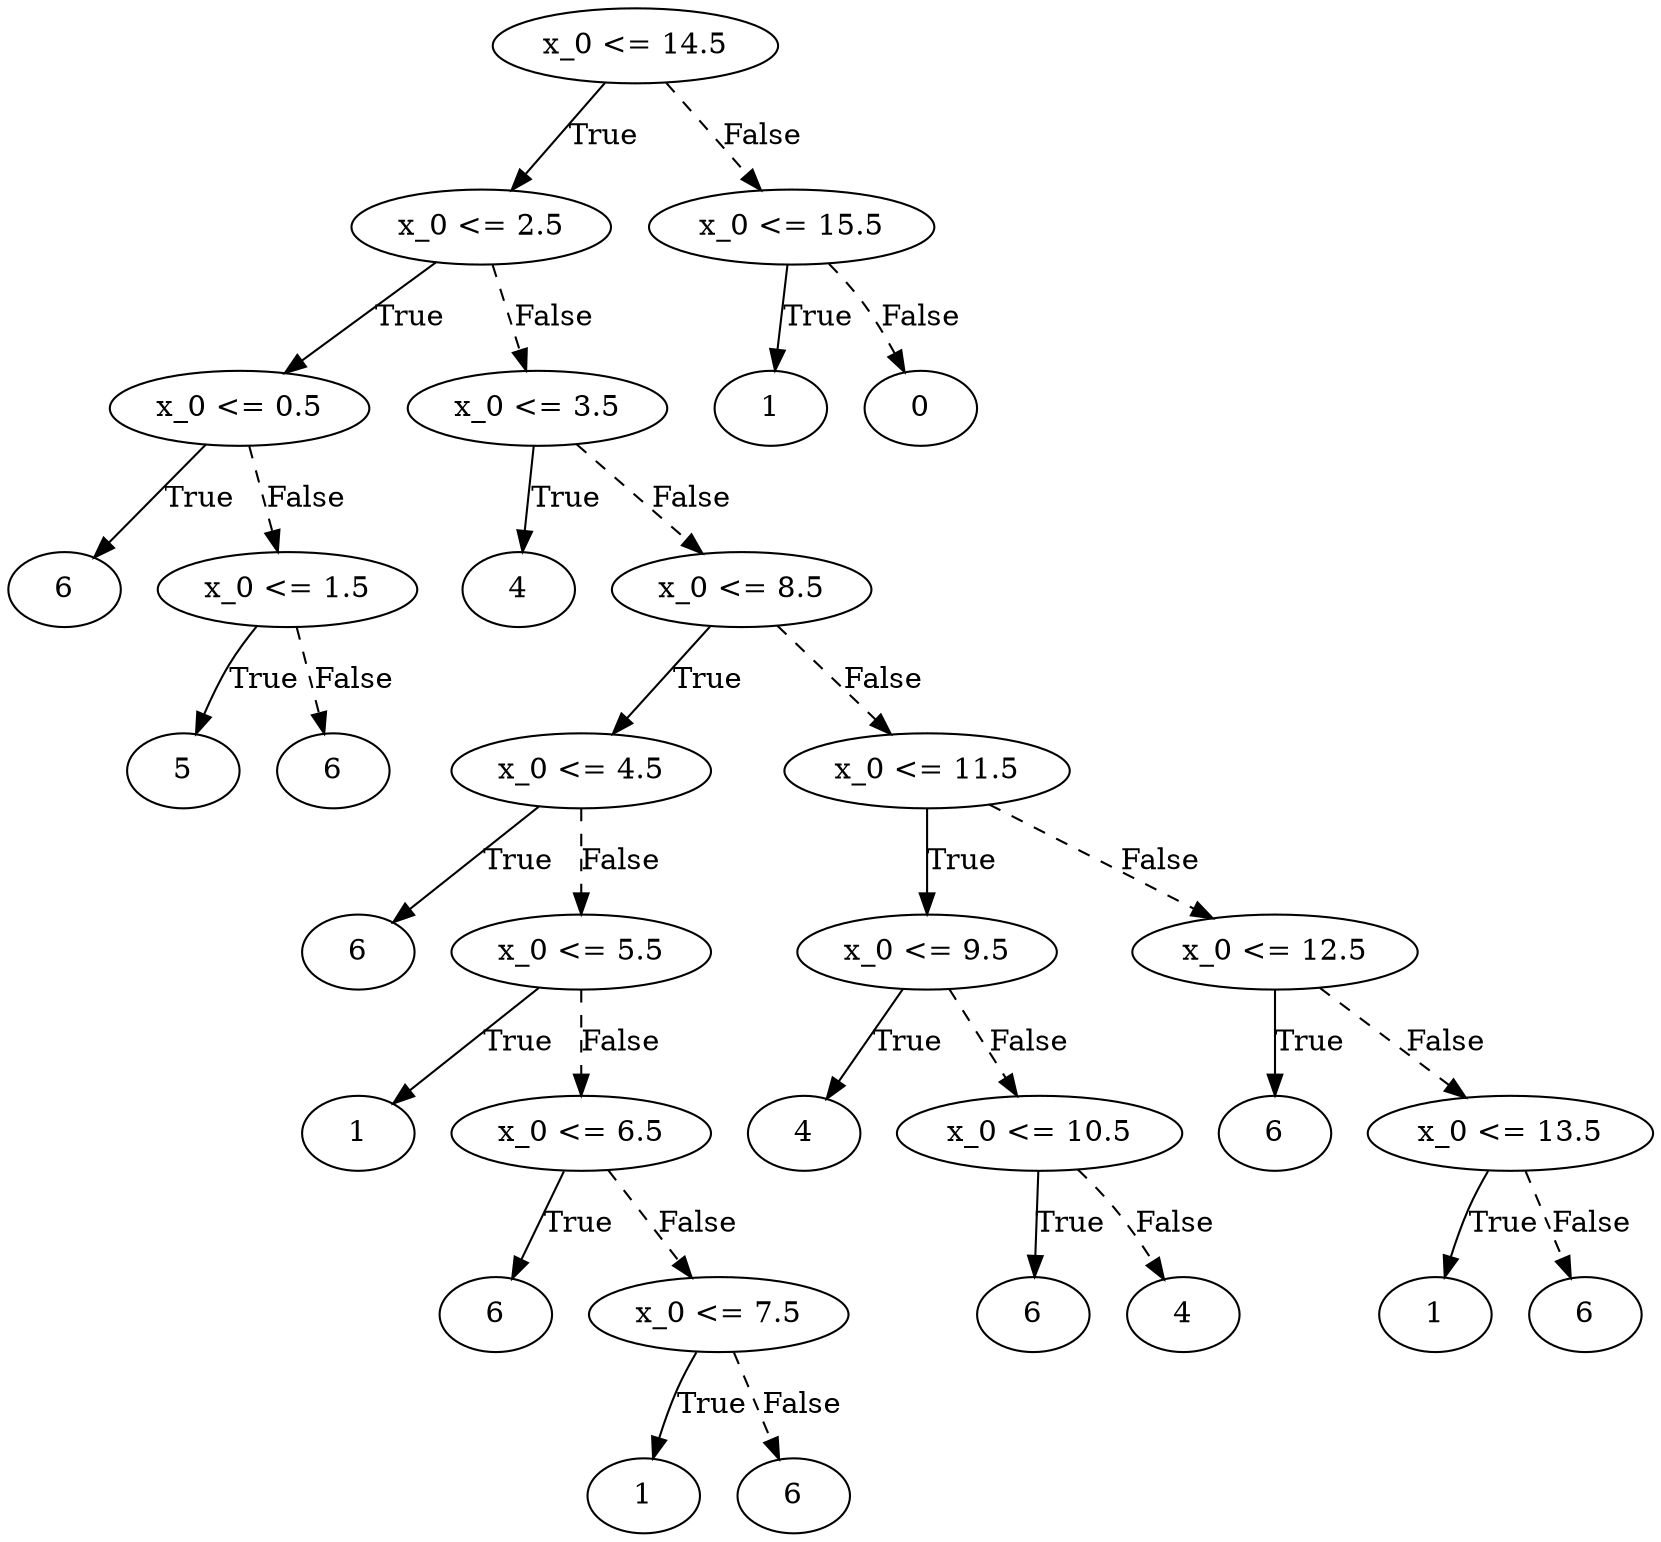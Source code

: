 digraph {
0 [label="x_0 <= 14.5"];
1 [label="x_0 <= 2.5"];
2 [label="x_0 <= 0.5"];
3 [label="6"];
2 -> 3 [label="True"];
4 [label="x_0 <= 1.5"];
5 [label="5"];
4 -> 5 [label="True"];
6 [label="6"];
4 -> 6 [style="dashed", label="False"];
2 -> 4 [style="dashed", label="False"];
1 -> 2 [label="True"];
7 [label="x_0 <= 3.5"];
8 [label="4"];
7 -> 8 [label="True"];
9 [label="x_0 <= 8.5"];
10 [label="x_0 <= 4.5"];
11 [label="6"];
10 -> 11 [label="True"];
12 [label="x_0 <= 5.5"];
13 [label="1"];
12 -> 13 [label="True"];
14 [label="x_0 <= 6.5"];
15 [label="6"];
14 -> 15 [label="True"];
16 [label="x_0 <= 7.5"];
17 [label="1"];
16 -> 17 [label="True"];
18 [label="6"];
16 -> 18 [style="dashed", label="False"];
14 -> 16 [style="dashed", label="False"];
12 -> 14 [style="dashed", label="False"];
10 -> 12 [style="dashed", label="False"];
9 -> 10 [label="True"];
19 [label="x_0 <= 11.5"];
20 [label="x_0 <= 9.5"];
21 [label="4"];
20 -> 21 [label="True"];
22 [label="x_0 <= 10.5"];
23 [label="6"];
22 -> 23 [label="True"];
24 [label="4"];
22 -> 24 [style="dashed", label="False"];
20 -> 22 [style="dashed", label="False"];
19 -> 20 [label="True"];
25 [label="x_0 <= 12.5"];
26 [label="6"];
25 -> 26 [label="True"];
27 [label="x_0 <= 13.5"];
28 [label="1"];
27 -> 28 [label="True"];
29 [label="6"];
27 -> 29 [style="dashed", label="False"];
25 -> 27 [style="dashed", label="False"];
19 -> 25 [style="dashed", label="False"];
9 -> 19 [style="dashed", label="False"];
7 -> 9 [style="dashed", label="False"];
1 -> 7 [style="dashed", label="False"];
0 -> 1 [label="True"];
30 [label="x_0 <= 15.5"];
31 [label="1"];
30 -> 31 [label="True"];
32 [label="0"];
30 -> 32 [style="dashed", label="False"];
0 -> 30 [style="dashed", label="False"];

}